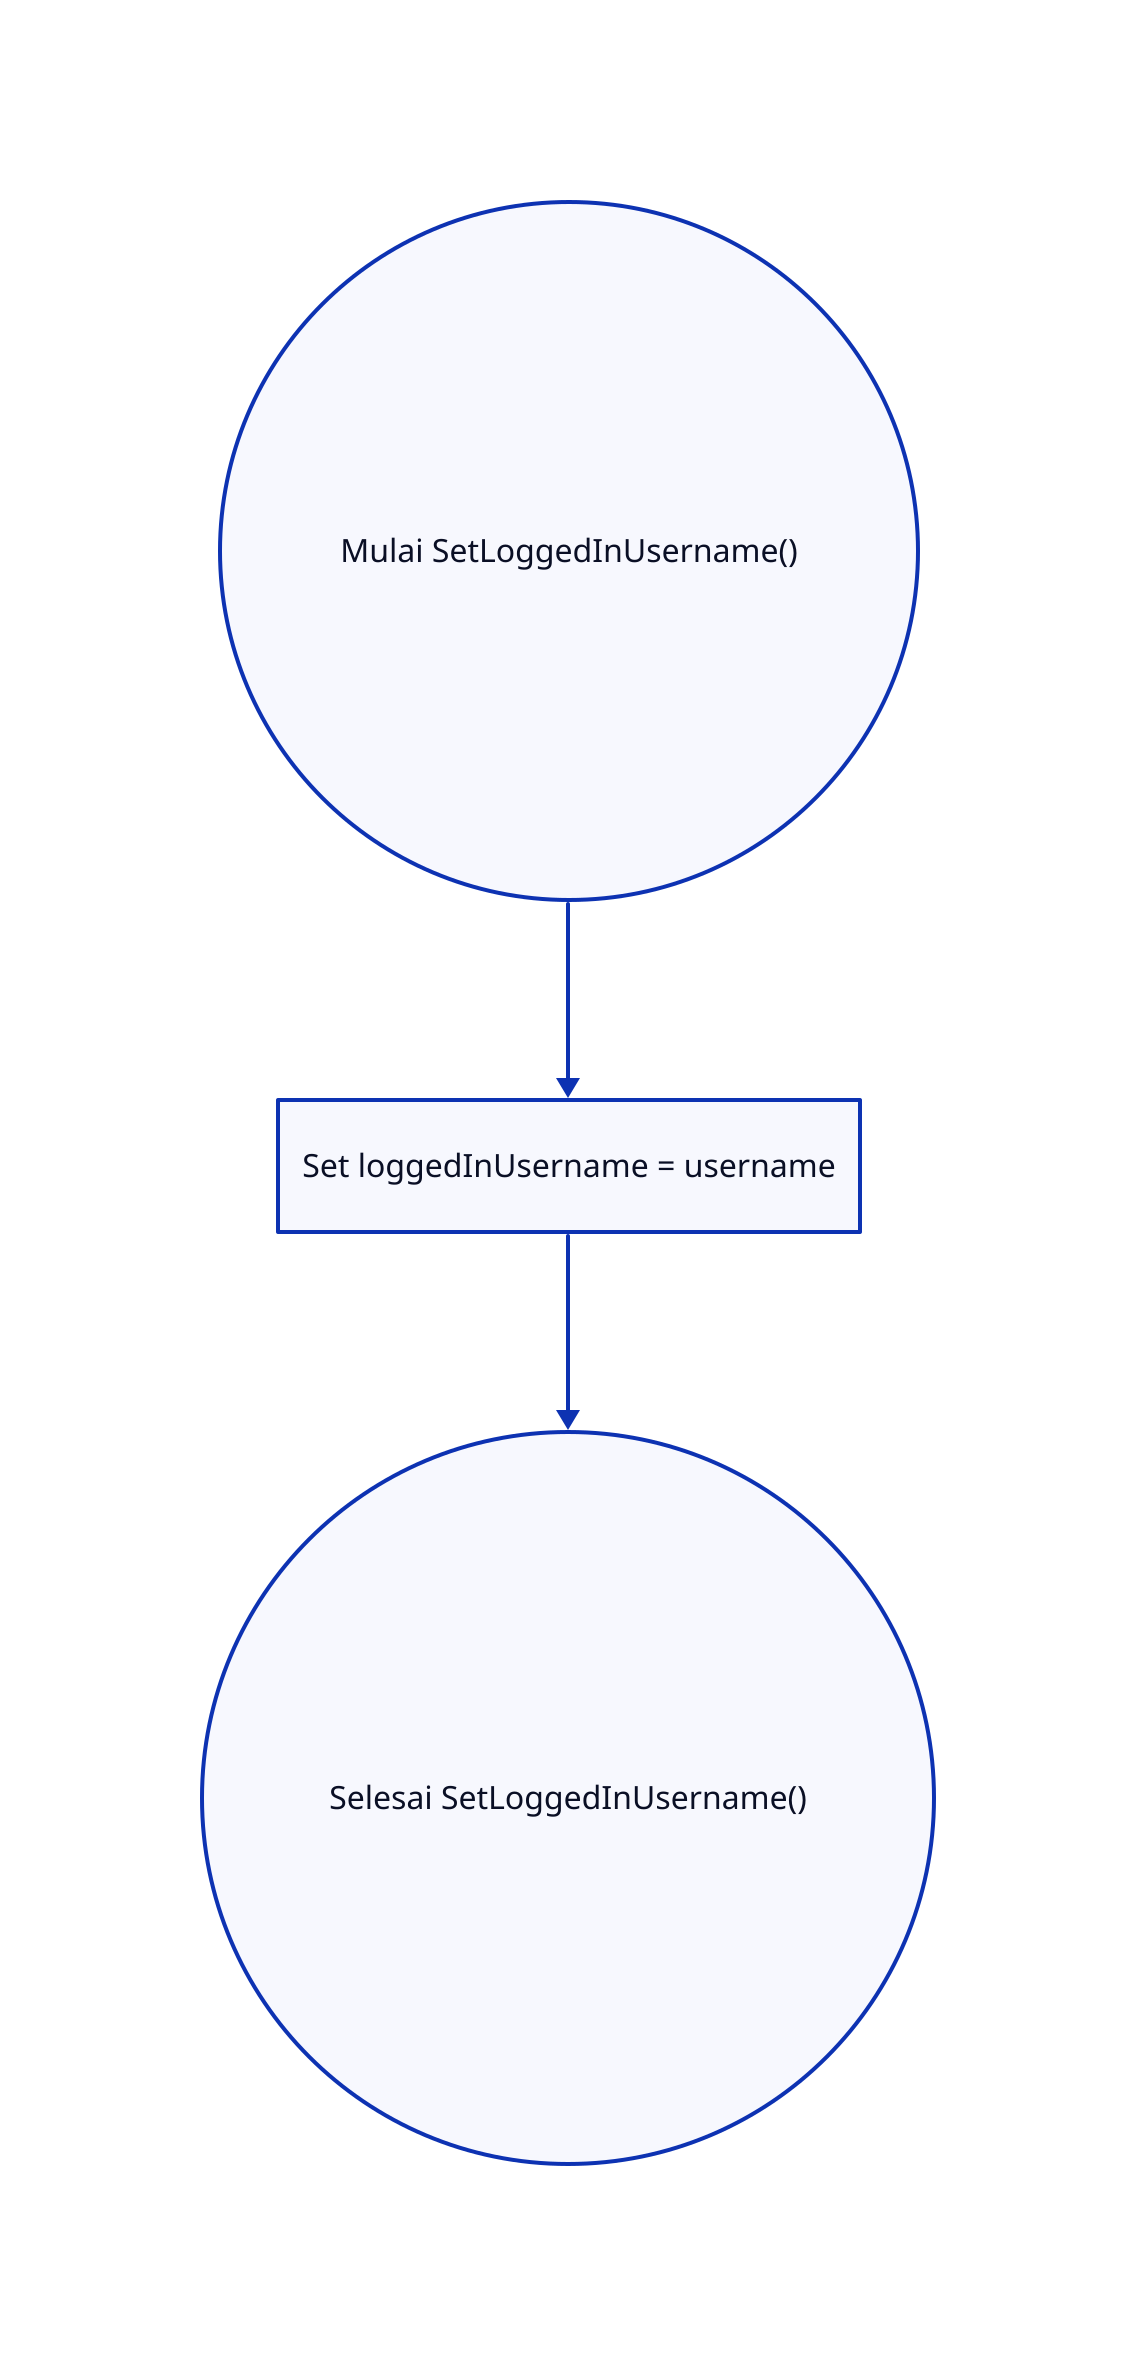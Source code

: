 start: {
  shape: circle
  label: "Mulai SetLoggedInUsername()"
}

assign_username: {
  shape: rectangle
  label: "Set loggedInUsername = username"
}

end: {
  shape: circle
  label: "Selesai SetLoggedInUsername()"
}

start -> assign_username
assign_username -> end
